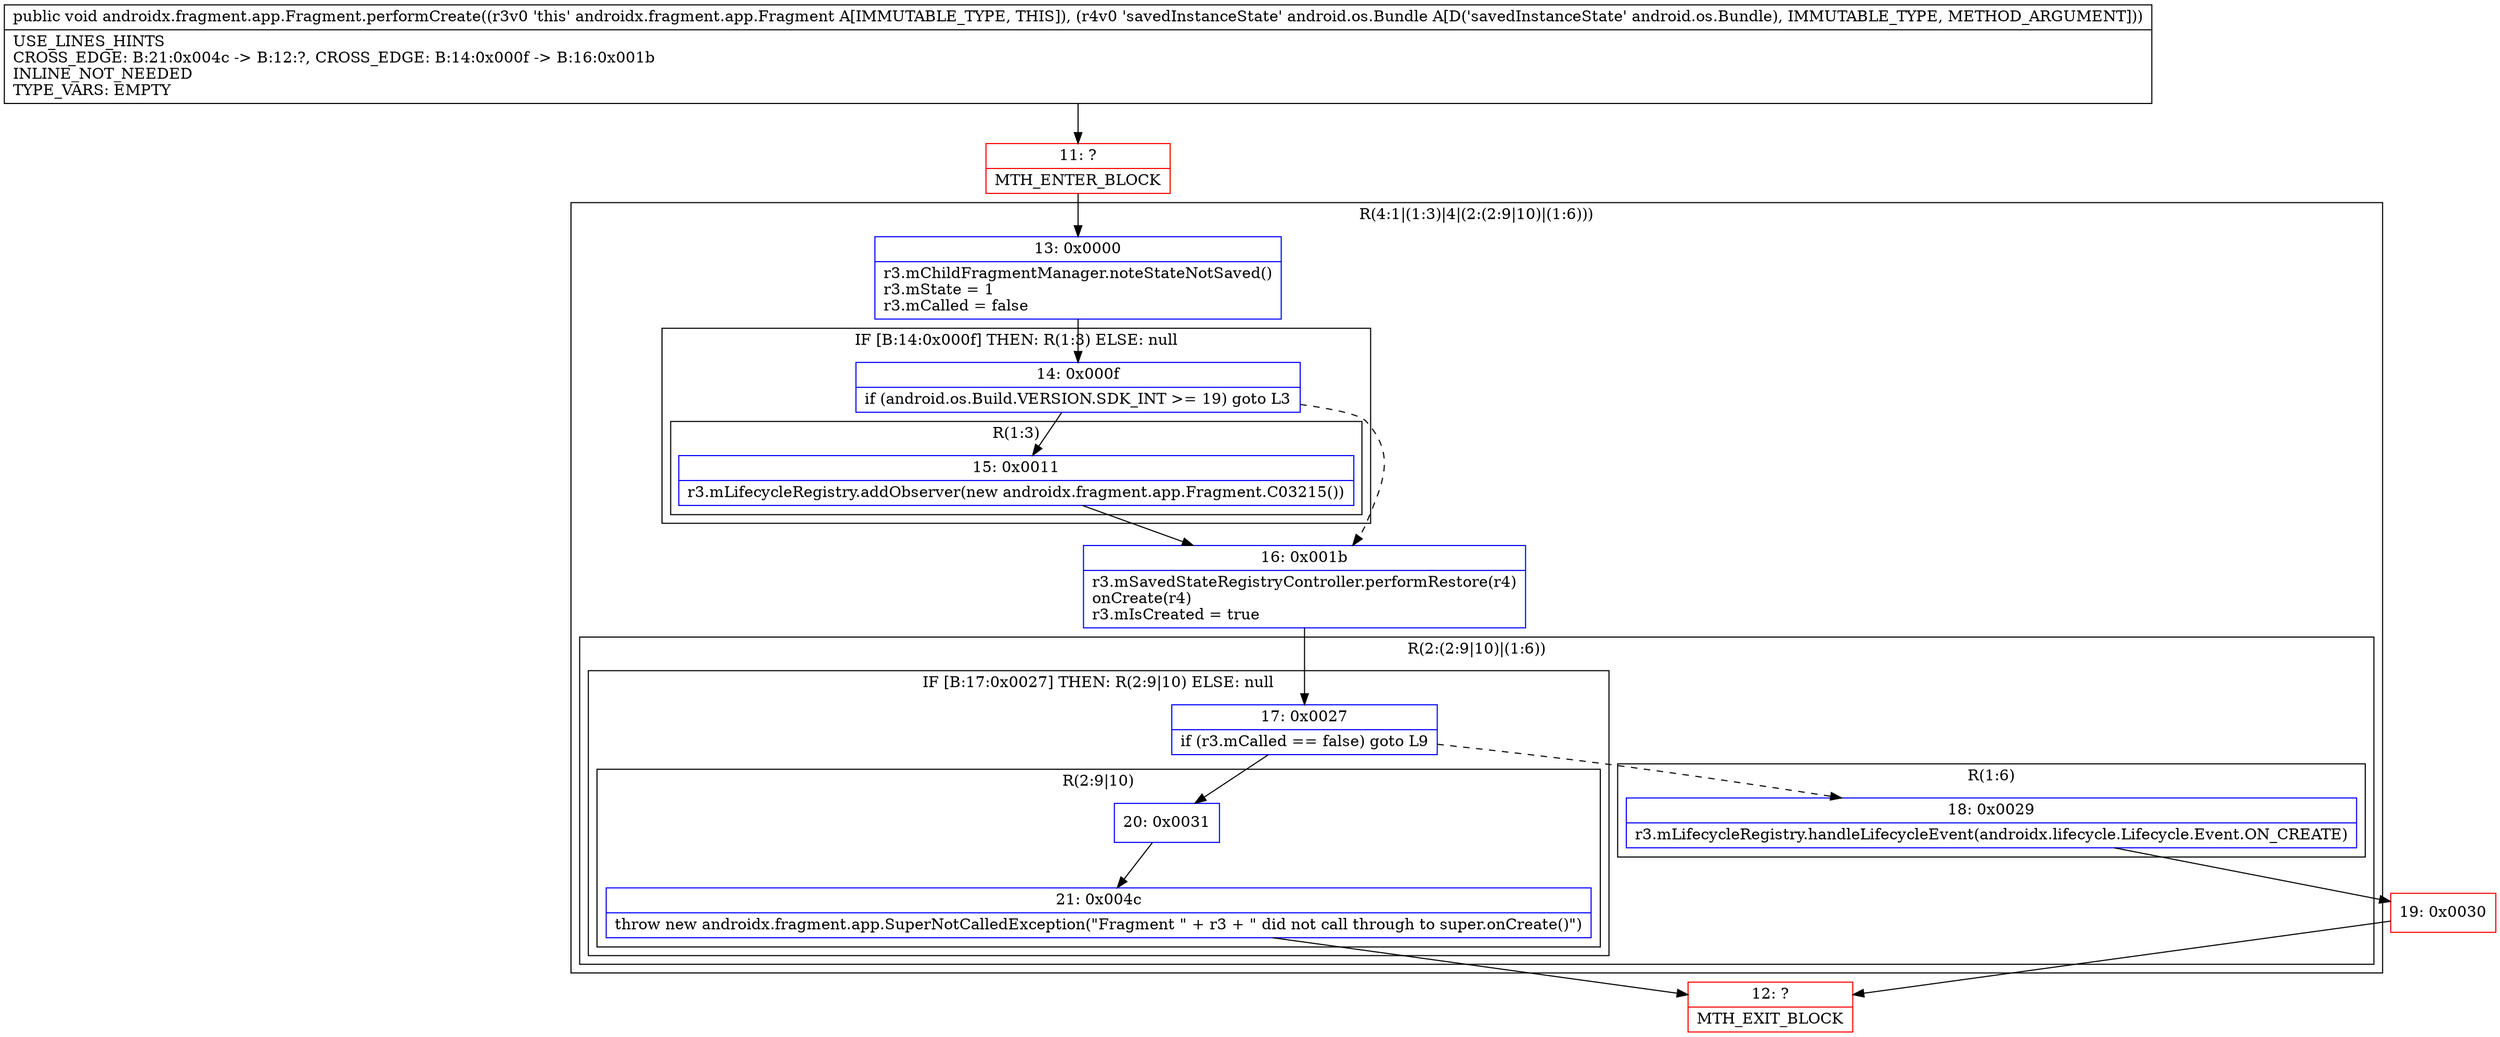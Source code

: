 digraph "CFG forandroidx.fragment.app.Fragment.performCreate(Landroid\/os\/Bundle;)V" {
subgraph cluster_Region_764748725 {
label = "R(4:1|(1:3)|4|(2:(2:9|10)|(1:6)))";
node [shape=record,color=blue];
Node_13 [shape=record,label="{13\:\ 0x0000|r3.mChildFragmentManager.noteStateNotSaved()\lr3.mState = 1\lr3.mCalled = false\l}"];
subgraph cluster_IfRegion_2145978712 {
label = "IF [B:14:0x000f] THEN: R(1:3) ELSE: null";
node [shape=record,color=blue];
Node_14 [shape=record,label="{14\:\ 0x000f|if (android.os.Build.VERSION.SDK_INT \>= 19) goto L3\l}"];
subgraph cluster_Region_1894750597 {
label = "R(1:3)";
node [shape=record,color=blue];
Node_15 [shape=record,label="{15\:\ 0x0011|r3.mLifecycleRegistry.addObserver(new androidx.fragment.app.Fragment.C03215())\l}"];
}
}
Node_16 [shape=record,label="{16\:\ 0x001b|r3.mSavedStateRegistryController.performRestore(r4)\lonCreate(r4)\lr3.mIsCreated = true\l}"];
subgraph cluster_Region_777697570 {
label = "R(2:(2:9|10)|(1:6))";
node [shape=record,color=blue];
subgraph cluster_IfRegion_710324183 {
label = "IF [B:17:0x0027] THEN: R(2:9|10) ELSE: null";
node [shape=record,color=blue];
Node_17 [shape=record,label="{17\:\ 0x0027|if (r3.mCalled == false) goto L9\l}"];
subgraph cluster_Region_499302412 {
label = "R(2:9|10)";
node [shape=record,color=blue];
Node_20 [shape=record,label="{20\:\ 0x0031}"];
Node_21 [shape=record,label="{21\:\ 0x004c|throw new androidx.fragment.app.SuperNotCalledException(\"Fragment \" + r3 + \" did not call through to super.onCreate()\")\l}"];
}
}
subgraph cluster_Region_292376960 {
label = "R(1:6)";
node [shape=record,color=blue];
Node_18 [shape=record,label="{18\:\ 0x0029|r3.mLifecycleRegistry.handleLifecycleEvent(androidx.lifecycle.Lifecycle.Event.ON_CREATE)\l}"];
}
}
}
Node_11 [shape=record,color=red,label="{11\:\ ?|MTH_ENTER_BLOCK\l}"];
Node_19 [shape=record,color=red,label="{19\:\ 0x0030}"];
Node_12 [shape=record,color=red,label="{12\:\ ?|MTH_EXIT_BLOCK\l}"];
MethodNode[shape=record,label="{public void androidx.fragment.app.Fragment.performCreate((r3v0 'this' androidx.fragment.app.Fragment A[IMMUTABLE_TYPE, THIS]), (r4v0 'savedInstanceState' android.os.Bundle A[D('savedInstanceState' android.os.Bundle), IMMUTABLE_TYPE, METHOD_ARGUMENT]))  | USE_LINES_HINTS\lCROSS_EDGE: B:21:0x004c \-\> B:12:?, CROSS_EDGE: B:14:0x000f \-\> B:16:0x001b\lINLINE_NOT_NEEDED\lTYPE_VARS: EMPTY\l}"];
MethodNode -> Node_11;Node_13 -> Node_14;
Node_14 -> Node_15;
Node_14 -> Node_16[style=dashed];
Node_15 -> Node_16;
Node_16 -> Node_17;
Node_17 -> Node_18[style=dashed];
Node_17 -> Node_20;
Node_20 -> Node_21;
Node_21 -> Node_12;
Node_18 -> Node_19;
Node_11 -> Node_13;
Node_19 -> Node_12;
}

